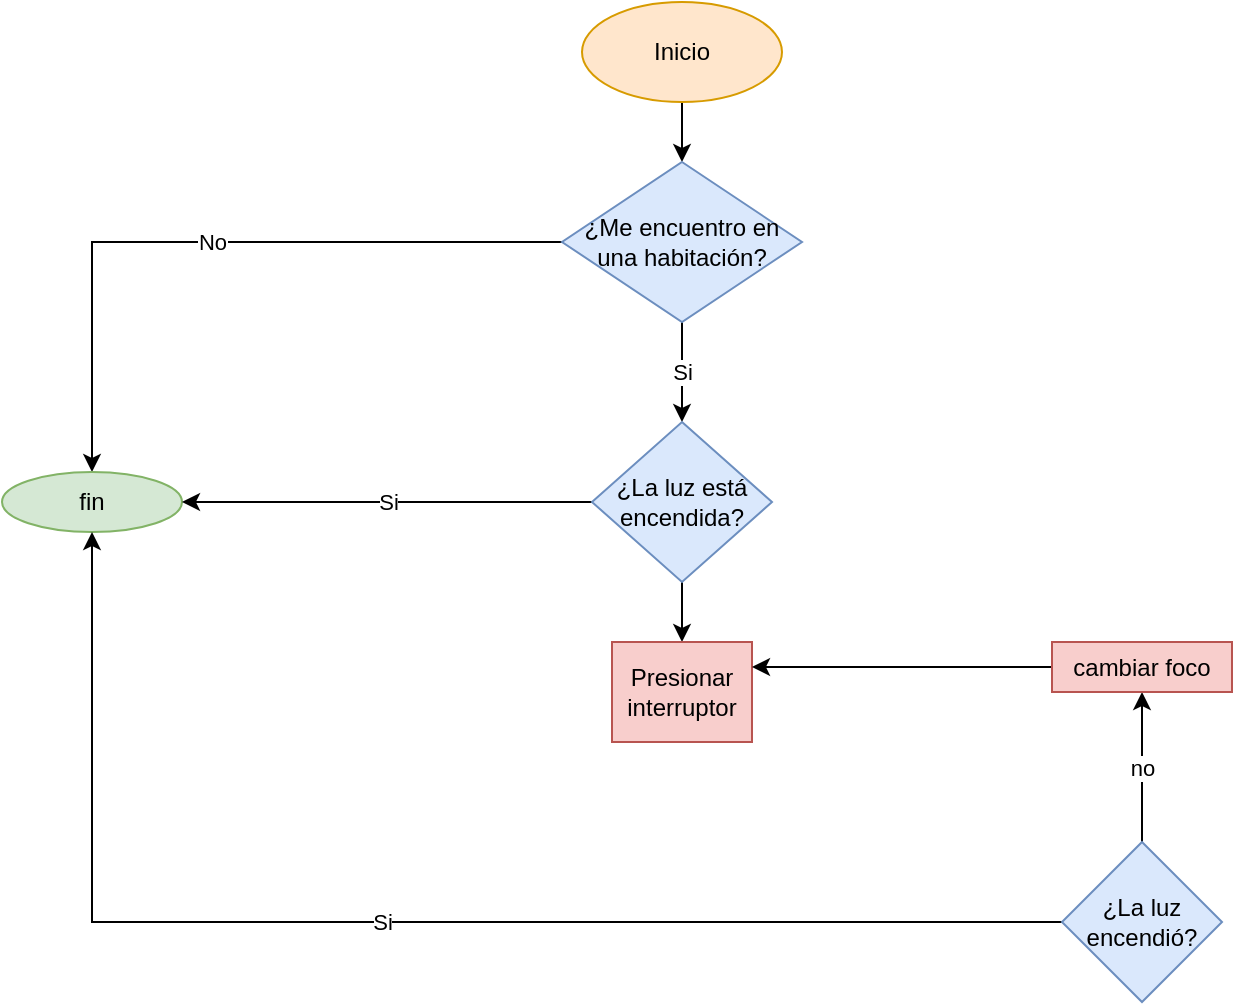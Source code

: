 <mxfile version="20.5.1" type="github">
  <diagram id="tm0_rJ4Ww7DtYIBt12Ey" name="Página-1">
    <mxGraphModel dx="868" dy="482" grid="1" gridSize="10" guides="1" tooltips="1" connect="1" arrows="1" fold="1" page="1" pageScale="1" pageWidth="827" pageHeight="1169" math="0" shadow="0">
      <root>
        <mxCell id="0" />
        <mxCell id="1" parent="0" />
        <mxCell id="bZh-3RoVa9aAFHvZOBGH-4" style="edgeStyle=orthogonalEdgeStyle;rounded=0;orthogonalLoop=1;jettySize=auto;html=1;entryX=0.5;entryY=0;entryDx=0;entryDy=0;" edge="1" parent="1" source="bZh-3RoVa9aAFHvZOBGH-1" target="bZh-3RoVa9aAFHvZOBGH-3">
          <mxGeometry relative="1" as="geometry" />
        </mxCell>
        <mxCell id="bZh-3RoVa9aAFHvZOBGH-1" value="Inicio" style="ellipse;whiteSpace=wrap;html=1;fillColor=#ffe6cc;strokeColor=#d79b00;" vertex="1" parent="1">
          <mxGeometry x="350" y="40" width="100" height="50" as="geometry" />
        </mxCell>
        <mxCell id="bZh-3RoVa9aAFHvZOBGH-8" value="Si" style="edgeStyle=orthogonalEdgeStyle;rounded=0;orthogonalLoop=1;jettySize=auto;html=1;" edge="1" parent="1" source="bZh-3RoVa9aAFHvZOBGH-3" target="bZh-3RoVa9aAFHvZOBGH-7">
          <mxGeometry relative="1" as="geometry" />
        </mxCell>
        <mxCell id="bZh-3RoVa9aAFHvZOBGH-24" value="No" style="edgeStyle=orthogonalEdgeStyle;rounded=0;orthogonalLoop=1;jettySize=auto;html=1;entryX=0.5;entryY=0;entryDx=0;entryDy=0;strokeColor=#000000;" edge="1" parent="1" source="bZh-3RoVa9aAFHvZOBGH-3" target="bZh-3RoVa9aAFHvZOBGH-5">
          <mxGeometry relative="1" as="geometry" />
        </mxCell>
        <mxCell id="bZh-3RoVa9aAFHvZOBGH-3" value="¿Me encuentro en una habitación?" style="rhombus;whiteSpace=wrap;html=1;fillColor=#dae8fc;strokeColor=#6c8ebf;" vertex="1" parent="1">
          <mxGeometry x="340" y="120" width="120" height="80" as="geometry" />
        </mxCell>
        <mxCell id="bZh-3RoVa9aAFHvZOBGH-5" value="fin" style="ellipse;whiteSpace=wrap;html=1;fillColor=#d5e8d4;strokeColor=#82b366;" vertex="1" parent="1">
          <mxGeometry x="60" y="275" width="90" height="30" as="geometry" />
        </mxCell>
        <mxCell id="bZh-3RoVa9aAFHvZOBGH-25" value="Si" style="edgeStyle=orthogonalEdgeStyle;rounded=0;orthogonalLoop=1;jettySize=auto;html=1;entryX=1;entryY=0.5;entryDx=0;entryDy=0;strokeColor=#000000;" edge="1" parent="1" source="bZh-3RoVa9aAFHvZOBGH-7" target="bZh-3RoVa9aAFHvZOBGH-5">
          <mxGeometry relative="1" as="geometry" />
        </mxCell>
        <mxCell id="bZh-3RoVa9aAFHvZOBGH-28" value="" style="edgeStyle=orthogonalEdgeStyle;rounded=0;orthogonalLoop=1;jettySize=auto;html=1;strokeColor=#000000;" edge="1" parent="1" source="bZh-3RoVa9aAFHvZOBGH-7" target="bZh-3RoVa9aAFHvZOBGH-10">
          <mxGeometry relative="1" as="geometry" />
        </mxCell>
        <mxCell id="bZh-3RoVa9aAFHvZOBGH-7" value="¿La luz está encendida?" style="rhombus;whiteSpace=wrap;html=1;fillColor=#dae8fc;strokeColor=#6c8ebf;" vertex="1" parent="1">
          <mxGeometry x="355" y="250" width="90" height="80" as="geometry" />
        </mxCell>
        <mxCell id="bZh-3RoVa9aAFHvZOBGH-10" value="Presionar interruptor" style="whiteSpace=wrap;html=1;fillColor=#f8cecc;strokeColor=#b85450;" vertex="1" parent="1">
          <mxGeometry x="365" y="360" width="70" height="50" as="geometry" />
        </mxCell>
        <mxCell id="bZh-3RoVa9aAFHvZOBGH-21" value="no" style="edgeStyle=orthogonalEdgeStyle;rounded=0;orthogonalLoop=1;jettySize=auto;html=1;strokeColor=#000000;" edge="1" parent="1" source="bZh-3RoVa9aAFHvZOBGH-12" target="bZh-3RoVa9aAFHvZOBGH-20">
          <mxGeometry relative="1" as="geometry" />
        </mxCell>
        <mxCell id="bZh-3RoVa9aAFHvZOBGH-26" value="Si" style="edgeStyle=orthogonalEdgeStyle;rounded=0;orthogonalLoop=1;jettySize=auto;html=1;entryX=0.5;entryY=1;entryDx=0;entryDy=0;strokeColor=#000000;" edge="1" parent="1" source="bZh-3RoVa9aAFHvZOBGH-12" target="bZh-3RoVa9aAFHvZOBGH-5">
          <mxGeometry relative="1" as="geometry" />
        </mxCell>
        <mxCell id="bZh-3RoVa9aAFHvZOBGH-12" value="¿La luz encendió?" style="rhombus;whiteSpace=wrap;html=1;fillColor=#dae8fc;strokeColor=#6c8ebf;" vertex="1" parent="1">
          <mxGeometry x="590" y="460" width="80" height="80" as="geometry" />
        </mxCell>
        <mxCell id="bZh-3RoVa9aAFHvZOBGH-22" style="edgeStyle=orthogonalEdgeStyle;rounded=0;orthogonalLoop=1;jettySize=auto;html=1;entryX=1;entryY=0.25;entryDx=0;entryDy=0;strokeColor=#000000;" edge="1" parent="1" source="bZh-3RoVa9aAFHvZOBGH-20" target="bZh-3RoVa9aAFHvZOBGH-10">
          <mxGeometry relative="1" as="geometry" />
        </mxCell>
        <mxCell id="bZh-3RoVa9aAFHvZOBGH-20" value="cambiar foco" style="whiteSpace=wrap;html=1;fillColor=#f8cecc;strokeColor=#b85450;" vertex="1" parent="1">
          <mxGeometry x="585" y="360" width="90" height="25" as="geometry" />
        </mxCell>
      </root>
    </mxGraphModel>
  </diagram>
</mxfile>
